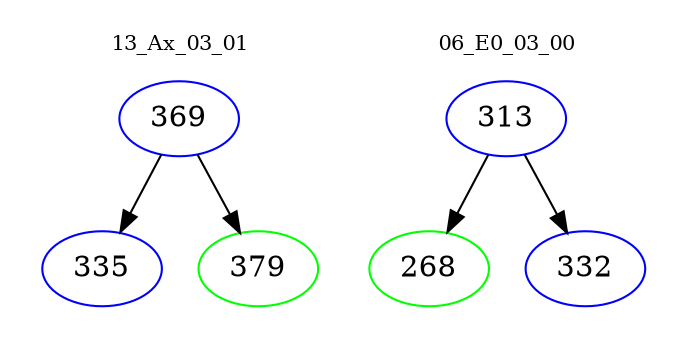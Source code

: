 digraph{
subgraph cluster_0 {
color = white
label = "13_Ax_03_01";
fontsize=10;
T0_369 [label="369", color="blue"]
T0_369 -> T0_335 [color="black"]
T0_335 [label="335", color="blue"]
T0_369 -> T0_379 [color="black"]
T0_379 [label="379", color="green"]
}
subgraph cluster_1 {
color = white
label = "06_E0_03_00";
fontsize=10;
T1_313 [label="313", color="blue"]
T1_313 -> T1_268 [color="black"]
T1_268 [label="268", color="green"]
T1_313 -> T1_332 [color="black"]
T1_332 [label="332", color="blue"]
}
}
